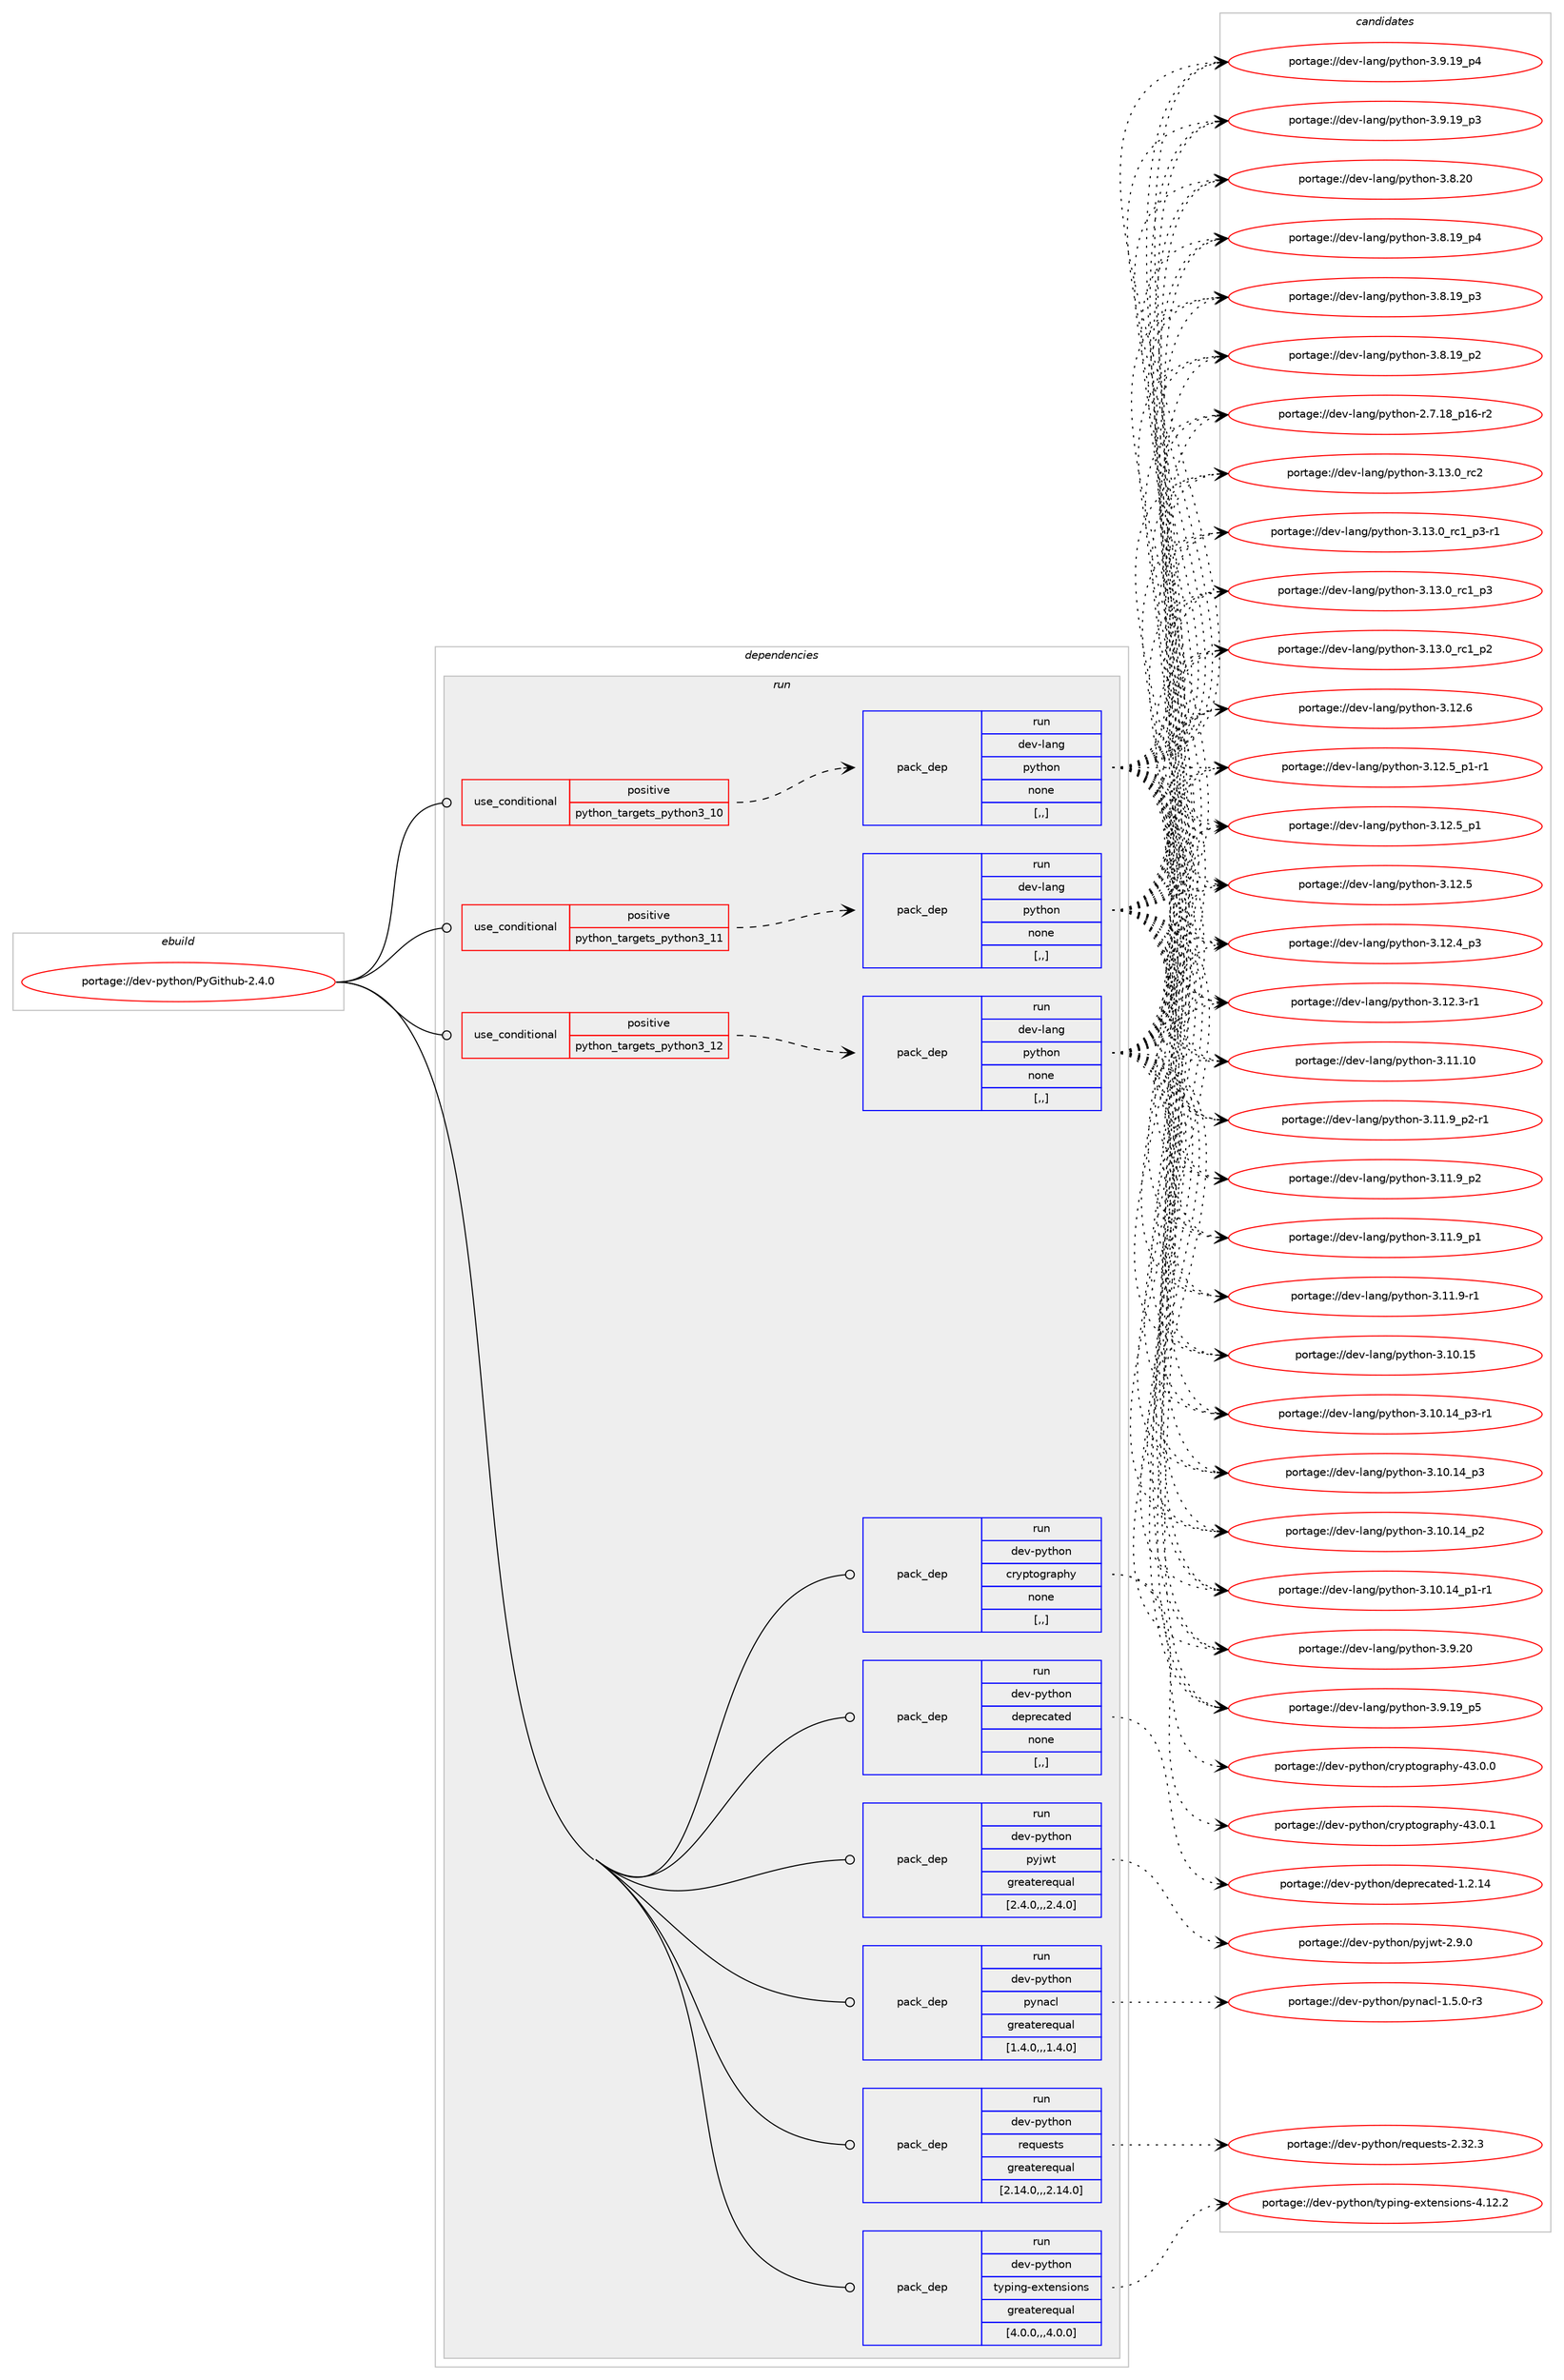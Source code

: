 digraph prolog {

# *************
# Graph options
# *************

newrank=true;
concentrate=true;
compound=true;
graph [rankdir=LR,fontname=Helvetica,fontsize=10,ranksep=1.5];#, ranksep=2.5, nodesep=0.2];
edge  [arrowhead=vee];
node  [fontname=Helvetica,fontsize=10];

# **********
# The ebuild
# **********

subgraph cluster_leftcol {
color=gray;
label=<<i>ebuild</i>>;
id [label="portage://dev-python/PyGithub-2.4.0", color=red, width=4, href="../dev-python/PyGithub-2.4.0.svg"];
}

# ****************
# The dependencies
# ****************

subgraph cluster_midcol {
color=gray;
label=<<i>dependencies</i>>;
subgraph cluster_compile {
fillcolor="#eeeeee";
style=filled;
label=<<i>compile</i>>;
}
subgraph cluster_compileandrun {
fillcolor="#eeeeee";
style=filled;
label=<<i>compile and run</i>>;
}
subgraph cluster_run {
fillcolor="#eeeeee";
style=filled;
label=<<i>run</i>>;
subgraph cond160764 {
dependency635182 [label=<<TABLE BORDER="0" CELLBORDER="1" CELLSPACING="0" CELLPADDING="4"><TR><TD ROWSPAN="3" CELLPADDING="10">use_conditional</TD></TR><TR><TD>positive</TD></TR><TR><TD>python_targets_python3_10</TD></TR></TABLE>>, shape=none, color=red];
subgraph pack469605 {
dependency635183 [label=<<TABLE BORDER="0" CELLBORDER="1" CELLSPACING="0" CELLPADDING="4" WIDTH="220"><TR><TD ROWSPAN="6" CELLPADDING="30">pack_dep</TD></TR><TR><TD WIDTH="110">run</TD></TR><TR><TD>dev-lang</TD></TR><TR><TD>python</TD></TR><TR><TD>none</TD></TR><TR><TD>[,,]</TD></TR></TABLE>>, shape=none, color=blue];
}
dependency635182:e -> dependency635183:w [weight=20,style="dashed",arrowhead="vee"];
}
id:e -> dependency635182:w [weight=20,style="solid",arrowhead="odot"];
subgraph cond160765 {
dependency635184 [label=<<TABLE BORDER="0" CELLBORDER="1" CELLSPACING="0" CELLPADDING="4"><TR><TD ROWSPAN="3" CELLPADDING="10">use_conditional</TD></TR><TR><TD>positive</TD></TR><TR><TD>python_targets_python3_11</TD></TR></TABLE>>, shape=none, color=red];
subgraph pack469606 {
dependency635185 [label=<<TABLE BORDER="0" CELLBORDER="1" CELLSPACING="0" CELLPADDING="4" WIDTH="220"><TR><TD ROWSPAN="6" CELLPADDING="30">pack_dep</TD></TR><TR><TD WIDTH="110">run</TD></TR><TR><TD>dev-lang</TD></TR><TR><TD>python</TD></TR><TR><TD>none</TD></TR><TR><TD>[,,]</TD></TR></TABLE>>, shape=none, color=blue];
}
dependency635184:e -> dependency635185:w [weight=20,style="dashed",arrowhead="vee"];
}
id:e -> dependency635184:w [weight=20,style="solid",arrowhead="odot"];
subgraph cond160766 {
dependency635186 [label=<<TABLE BORDER="0" CELLBORDER="1" CELLSPACING="0" CELLPADDING="4"><TR><TD ROWSPAN="3" CELLPADDING="10">use_conditional</TD></TR><TR><TD>positive</TD></TR><TR><TD>python_targets_python3_12</TD></TR></TABLE>>, shape=none, color=red];
subgraph pack469607 {
dependency635187 [label=<<TABLE BORDER="0" CELLBORDER="1" CELLSPACING="0" CELLPADDING="4" WIDTH="220"><TR><TD ROWSPAN="6" CELLPADDING="30">pack_dep</TD></TR><TR><TD WIDTH="110">run</TD></TR><TR><TD>dev-lang</TD></TR><TR><TD>python</TD></TR><TR><TD>none</TD></TR><TR><TD>[,,]</TD></TR></TABLE>>, shape=none, color=blue];
}
dependency635186:e -> dependency635187:w [weight=20,style="dashed",arrowhead="vee"];
}
id:e -> dependency635186:w [weight=20,style="solid",arrowhead="odot"];
subgraph pack469608 {
dependency635188 [label=<<TABLE BORDER="0" CELLBORDER="1" CELLSPACING="0" CELLPADDING="4" WIDTH="220"><TR><TD ROWSPAN="6" CELLPADDING="30">pack_dep</TD></TR><TR><TD WIDTH="110">run</TD></TR><TR><TD>dev-python</TD></TR><TR><TD>cryptography</TD></TR><TR><TD>none</TD></TR><TR><TD>[,,]</TD></TR></TABLE>>, shape=none, color=blue];
}
id:e -> dependency635188:w [weight=20,style="solid",arrowhead="odot"];
subgraph pack469609 {
dependency635189 [label=<<TABLE BORDER="0" CELLBORDER="1" CELLSPACING="0" CELLPADDING="4" WIDTH="220"><TR><TD ROWSPAN="6" CELLPADDING="30">pack_dep</TD></TR><TR><TD WIDTH="110">run</TD></TR><TR><TD>dev-python</TD></TR><TR><TD>deprecated</TD></TR><TR><TD>none</TD></TR><TR><TD>[,,]</TD></TR></TABLE>>, shape=none, color=blue];
}
id:e -> dependency635189:w [weight=20,style="solid",arrowhead="odot"];
subgraph pack469610 {
dependency635190 [label=<<TABLE BORDER="0" CELLBORDER="1" CELLSPACING="0" CELLPADDING="4" WIDTH="220"><TR><TD ROWSPAN="6" CELLPADDING="30">pack_dep</TD></TR><TR><TD WIDTH="110">run</TD></TR><TR><TD>dev-python</TD></TR><TR><TD>pyjwt</TD></TR><TR><TD>greaterequal</TD></TR><TR><TD>[2.4.0,,,2.4.0]</TD></TR></TABLE>>, shape=none, color=blue];
}
id:e -> dependency635190:w [weight=20,style="solid",arrowhead="odot"];
subgraph pack469611 {
dependency635191 [label=<<TABLE BORDER="0" CELLBORDER="1" CELLSPACING="0" CELLPADDING="4" WIDTH="220"><TR><TD ROWSPAN="6" CELLPADDING="30">pack_dep</TD></TR><TR><TD WIDTH="110">run</TD></TR><TR><TD>dev-python</TD></TR><TR><TD>pynacl</TD></TR><TR><TD>greaterequal</TD></TR><TR><TD>[1.4.0,,,1.4.0]</TD></TR></TABLE>>, shape=none, color=blue];
}
id:e -> dependency635191:w [weight=20,style="solid",arrowhead="odot"];
subgraph pack469612 {
dependency635192 [label=<<TABLE BORDER="0" CELLBORDER="1" CELLSPACING="0" CELLPADDING="4" WIDTH="220"><TR><TD ROWSPAN="6" CELLPADDING="30">pack_dep</TD></TR><TR><TD WIDTH="110">run</TD></TR><TR><TD>dev-python</TD></TR><TR><TD>requests</TD></TR><TR><TD>greaterequal</TD></TR><TR><TD>[2.14.0,,,2.14.0]</TD></TR></TABLE>>, shape=none, color=blue];
}
id:e -> dependency635192:w [weight=20,style="solid",arrowhead="odot"];
subgraph pack469613 {
dependency635193 [label=<<TABLE BORDER="0" CELLBORDER="1" CELLSPACING="0" CELLPADDING="4" WIDTH="220"><TR><TD ROWSPAN="6" CELLPADDING="30">pack_dep</TD></TR><TR><TD WIDTH="110">run</TD></TR><TR><TD>dev-python</TD></TR><TR><TD>typing-extensions</TD></TR><TR><TD>greaterequal</TD></TR><TR><TD>[4.0.0,,,4.0.0]</TD></TR></TABLE>>, shape=none, color=blue];
}
id:e -> dependency635193:w [weight=20,style="solid",arrowhead="odot"];
}
}

# **************
# The candidates
# **************

subgraph cluster_choices {
rank=same;
color=gray;
label=<<i>candidates</i>>;

subgraph choice469605 {
color=black;
nodesep=1;
choice10010111845108971101034711212111610411111045514649514648951149950 [label="portage://dev-lang/python-3.13.0_rc2", color=red, width=4,href="../dev-lang/python-3.13.0_rc2.svg"];
choice1001011184510897110103471121211161041111104551464951464895114994995112514511449 [label="portage://dev-lang/python-3.13.0_rc1_p3-r1", color=red, width=4,href="../dev-lang/python-3.13.0_rc1_p3-r1.svg"];
choice100101118451089711010347112121116104111110455146495146489511499499511251 [label="portage://dev-lang/python-3.13.0_rc1_p3", color=red, width=4,href="../dev-lang/python-3.13.0_rc1_p3.svg"];
choice100101118451089711010347112121116104111110455146495146489511499499511250 [label="portage://dev-lang/python-3.13.0_rc1_p2", color=red, width=4,href="../dev-lang/python-3.13.0_rc1_p2.svg"];
choice10010111845108971101034711212111610411111045514649504654 [label="portage://dev-lang/python-3.12.6", color=red, width=4,href="../dev-lang/python-3.12.6.svg"];
choice1001011184510897110103471121211161041111104551464950465395112494511449 [label="portage://dev-lang/python-3.12.5_p1-r1", color=red, width=4,href="../dev-lang/python-3.12.5_p1-r1.svg"];
choice100101118451089711010347112121116104111110455146495046539511249 [label="portage://dev-lang/python-3.12.5_p1", color=red, width=4,href="../dev-lang/python-3.12.5_p1.svg"];
choice10010111845108971101034711212111610411111045514649504653 [label="portage://dev-lang/python-3.12.5", color=red, width=4,href="../dev-lang/python-3.12.5.svg"];
choice100101118451089711010347112121116104111110455146495046529511251 [label="portage://dev-lang/python-3.12.4_p3", color=red, width=4,href="../dev-lang/python-3.12.4_p3.svg"];
choice100101118451089711010347112121116104111110455146495046514511449 [label="portage://dev-lang/python-3.12.3-r1", color=red, width=4,href="../dev-lang/python-3.12.3-r1.svg"];
choice1001011184510897110103471121211161041111104551464949464948 [label="portage://dev-lang/python-3.11.10", color=red, width=4,href="../dev-lang/python-3.11.10.svg"];
choice1001011184510897110103471121211161041111104551464949465795112504511449 [label="portage://dev-lang/python-3.11.9_p2-r1", color=red, width=4,href="../dev-lang/python-3.11.9_p2-r1.svg"];
choice100101118451089711010347112121116104111110455146494946579511250 [label="portage://dev-lang/python-3.11.9_p2", color=red, width=4,href="../dev-lang/python-3.11.9_p2.svg"];
choice100101118451089711010347112121116104111110455146494946579511249 [label="portage://dev-lang/python-3.11.9_p1", color=red, width=4,href="../dev-lang/python-3.11.9_p1.svg"];
choice100101118451089711010347112121116104111110455146494946574511449 [label="portage://dev-lang/python-3.11.9-r1", color=red, width=4,href="../dev-lang/python-3.11.9-r1.svg"];
choice1001011184510897110103471121211161041111104551464948464953 [label="portage://dev-lang/python-3.10.15", color=red, width=4,href="../dev-lang/python-3.10.15.svg"];
choice100101118451089711010347112121116104111110455146494846495295112514511449 [label="portage://dev-lang/python-3.10.14_p3-r1", color=red, width=4,href="../dev-lang/python-3.10.14_p3-r1.svg"];
choice10010111845108971101034711212111610411111045514649484649529511251 [label="portage://dev-lang/python-3.10.14_p3", color=red, width=4,href="../dev-lang/python-3.10.14_p3.svg"];
choice10010111845108971101034711212111610411111045514649484649529511250 [label="portage://dev-lang/python-3.10.14_p2", color=red, width=4,href="../dev-lang/python-3.10.14_p2.svg"];
choice100101118451089711010347112121116104111110455146494846495295112494511449 [label="portage://dev-lang/python-3.10.14_p1-r1", color=red, width=4,href="../dev-lang/python-3.10.14_p1-r1.svg"];
choice10010111845108971101034711212111610411111045514657465048 [label="portage://dev-lang/python-3.9.20", color=red, width=4,href="../dev-lang/python-3.9.20.svg"];
choice100101118451089711010347112121116104111110455146574649579511253 [label="portage://dev-lang/python-3.9.19_p5", color=red, width=4,href="../dev-lang/python-3.9.19_p5.svg"];
choice100101118451089711010347112121116104111110455146574649579511252 [label="portage://dev-lang/python-3.9.19_p4", color=red, width=4,href="../dev-lang/python-3.9.19_p4.svg"];
choice100101118451089711010347112121116104111110455146574649579511251 [label="portage://dev-lang/python-3.9.19_p3", color=red, width=4,href="../dev-lang/python-3.9.19_p3.svg"];
choice10010111845108971101034711212111610411111045514656465048 [label="portage://dev-lang/python-3.8.20", color=red, width=4,href="../dev-lang/python-3.8.20.svg"];
choice100101118451089711010347112121116104111110455146564649579511252 [label="portage://dev-lang/python-3.8.19_p4", color=red, width=4,href="../dev-lang/python-3.8.19_p4.svg"];
choice100101118451089711010347112121116104111110455146564649579511251 [label="portage://dev-lang/python-3.8.19_p3", color=red, width=4,href="../dev-lang/python-3.8.19_p3.svg"];
choice100101118451089711010347112121116104111110455146564649579511250 [label="portage://dev-lang/python-3.8.19_p2", color=red, width=4,href="../dev-lang/python-3.8.19_p2.svg"];
choice100101118451089711010347112121116104111110455046554649569511249544511450 [label="portage://dev-lang/python-2.7.18_p16-r2", color=red, width=4,href="../dev-lang/python-2.7.18_p16-r2.svg"];
dependency635183:e -> choice10010111845108971101034711212111610411111045514649514648951149950:w [style=dotted,weight="100"];
dependency635183:e -> choice1001011184510897110103471121211161041111104551464951464895114994995112514511449:w [style=dotted,weight="100"];
dependency635183:e -> choice100101118451089711010347112121116104111110455146495146489511499499511251:w [style=dotted,weight="100"];
dependency635183:e -> choice100101118451089711010347112121116104111110455146495146489511499499511250:w [style=dotted,weight="100"];
dependency635183:e -> choice10010111845108971101034711212111610411111045514649504654:w [style=dotted,weight="100"];
dependency635183:e -> choice1001011184510897110103471121211161041111104551464950465395112494511449:w [style=dotted,weight="100"];
dependency635183:e -> choice100101118451089711010347112121116104111110455146495046539511249:w [style=dotted,weight="100"];
dependency635183:e -> choice10010111845108971101034711212111610411111045514649504653:w [style=dotted,weight="100"];
dependency635183:e -> choice100101118451089711010347112121116104111110455146495046529511251:w [style=dotted,weight="100"];
dependency635183:e -> choice100101118451089711010347112121116104111110455146495046514511449:w [style=dotted,weight="100"];
dependency635183:e -> choice1001011184510897110103471121211161041111104551464949464948:w [style=dotted,weight="100"];
dependency635183:e -> choice1001011184510897110103471121211161041111104551464949465795112504511449:w [style=dotted,weight="100"];
dependency635183:e -> choice100101118451089711010347112121116104111110455146494946579511250:w [style=dotted,weight="100"];
dependency635183:e -> choice100101118451089711010347112121116104111110455146494946579511249:w [style=dotted,weight="100"];
dependency635183:e -> choice100101118451089711010347112121116104111110455146494946574511449:w [style=dotted,weight="100"];
dependency635183:e -> choice1001011184510897110103471121211161041111104551464948464953:w [style=dotted,weight="100"];
dependency635183:e -> choice100101118451089711010347112121116104111110455146494846495295112514511449:w [style=dotted,weight="100"];
dependency635183:e -> choice10010111845108971101034711212111610411111045514649484649529511251:w [style=dotted,weight="100"];
dependency635183:e -> choice10010111845108971101034711212111610411111045514649484649529511250:w [style=dotted,weight="100"];
dependency635183:e -> choice100101118451089711010347112121116104111110455146494846495295112494511449:w [style=dotted,weight="100"];
dependency635183:e -> choice10010111845108971101034711212111610411111045514657465048:w [style=dotted,weight="100"];
dependency635183:e -> choice100101118451089711010347112121116104111110455146574649579511253:w [style=dotted,weight="100"];
dependency635183:e -> choice100101118451089711010347112121116104111110455146574649579511252:w [style=dotted,weight="100"];
dependency635183:e -> choice100101118451089711010347112121116104111110455146574649579511251:w [style=dotted,weight="100"];
dependency635183:e -> choice10010111845108971101034711212111610411111045514656465048:w [style=dotted,weight="100"];
dependency635183:e -> choice100101118451089711010347112121116104111110455146564649579511252:w [style=dotted,weight="100"];
dependency635183:e -> choice100101118451089711010347112121116104111110455146564649579511251:w [style=dotted,weight="100"];
dependency635183:e -> choice100101118451089711010347112121116104111110455146564649579511250:w [style=dotted,weight="100"];
dependency635183:e -> choice100101118451089711010347112121116104111110455046554649569511249544511450:w [style=dotted,weight="100"];
}
subgraph choice469606 {
color=black;
nodesep=1;
choice10010111845108971101034711212111610411111045514649514648951149950 [label="portage://dev-lang/python-3.13.0_rc2", color=red, width=4,href="../dev-lang/python-3.13.0_rc2.svg"];
choice1001011184510897110103471121211161041111104551464951464895114994995112514511449 [label="portage://dev-lang/python-3.13.0_rc1_p3-r1", color=red, width=4,href="../dev-lang/python-3.13.0_rc1_p3-r1.svg"];
choice100101118451089711010347112121116104111110455146495146489511499499511251 [label="portage://dev-lang/python-3.13.0_rc1_p3", color=red, width=4,href="../dev-lang/python-3.13.0_rc1_p3.svg"];
choice100101118451089711010347112121116104111110455146495146489511499499511250 [label="portage://dev-lang/python-3.13.0_rc1_p2", color=red, width=4,href="../dev-lang/python-3.13.0_rc1_p2.svg"];
choice10010111845108971101034711212111610411111045514649504654 [label="portage://dev-lang/python-3.12.6", color=red, width=4,href="../dev-lang/python-3.12.6.svg"];
choice1001011184510897110103471121211161041111104551464950465395112494511449 [label="portage://dev-lang/python-3.12.5_p1-r1", color=red, width=4,href="../dev-lang/python-3.12.5_p1-r1.svg"];
choice100101118451089711010347112121116104111110455146495046539511249 [label="portage://dev-lang/python-3.12.5_p1", color=red, width=4,href="../dev-lang/python-3.12.5_p1.svg"];
choice10010111845108971101034711212111610411111045514649504653 [label="portage://dev-lang/python-3.12.5", color=red, width=4,href="../dev-lang/python-3.12.5.svg"];
choice100101118451089711010347112121116104111110455146495046529511251 [label="portage://dev-lang/python-3.12.4_p3", color=red, width=4,href="../dev-lang/python-3.12.4_p3.svg"];
choice100101118451089711010347112121116104111110455146495046514511449 [label="portage://dev-lang/python-3.12.3-r1", color=red, width=4,href="../dev-lang/python-3.12.3-r1.svg"];
choice1001011184510897110103471121211161041111104551464949464948 [label="portage://dev-lang/python-3.11.10", color=red, width=4,href="../dev-lang/python-3.11.10.svg"];
choice1001011184510897110103471121211161041111104551464949465795112504511449 [label="portage://dev-lang/python-3.11.9_p2-r1", color=red, width=4,href="../dev-lang/python-3.11.9_p2-r1.svg"];
choice100101118451089711010347112121116104111110455146494946579511250 [label="portage://dev-lang/python-3.11.9_p2", color=red, width=4,href="../dev-lang/python-3.11.9_p2.svg"];
choice100101118451089711010347112121116104111110455146494946579511249 [label="portage://dev-lang/python-3.11.9_p1", color=red, width=4,href="../dev-lang/python-3.11.9_p1.svg"];
choice100101118451089711010347112121116104111110455146494946574511449 [label="portage://dev-lang/python-3.11.9-r1", color=red, width=4,href="../dev-lang/python-3.11.9-r1.svg"];
choice1001011184510897110103471121211161041111104551464948464953 [label="portage://dev-lang/python-3.10.15", color=red, width=4,href="../dev-lang/python-3.10.15.svg"];
choice100101118451089711010347112121116104111110455146494846495295112514511449 [label="portage://dev-lang/python-3.10.14_p3-r1", color=red, width=4,href="../dev-lang/python-3.10.14_p3-r1.svg"];
choice10010111845108971101034711212111610411111045514649484649529511251 [label="portage://dev-lang/python-3.10.14_p3", color=red, width=4,href="../dev-lang/python-3.10.14_p3.svg"];
choice10010111845108971101034711212111610411111045514649484649529511250 [label="portage://dev-lang/python-3.10.14_p2", color=red, width=4,href="../dev-lang/python-3.10.14_p2.svg"];
choice100101118451089711010347112121116104111110455146494846495295112494511449 [label="portage://dev-lang/python-3.10.14_p1-r1", color=red, width=4,href="../dev-lang/python-3.10.14_p1-r1.svg"];
choice10010111845108971101034711212111610411111045514657465048 [label="portage://dev-lang/python-3.9.20", color=red, width=4,href="../dev-lang/python-3.9.20.svg"];
choice100101118451089711010347112121116104111110455146574649579511253 [label="portage://dev-lang/python-3.9.19_p5", color=red, width=4,href="../dev-lang/python-3.9.19_p5.svg"];
choice100101118451089711010347112121116104111110455146574649579511252 [label="portage://dev-lang/python-3.9.19_p4", color=red, width=4,href="../dev-lang/python-3.9.19_p4.svg"];
choice100101118451089711010347112121116104111110455146574649579511251 [label="portage://dev-lang/python-3.9.19_p3", color=red, width=4,href="../dev-lang/python-3.9.19_p3.svg"];
choice10010111845108971101034711212111610411111045514656465048 [label="portage://dev-lang/python-3.8.20", color=red, width=4,href="../dev-lang/python-3.8.20.svg"];
choice100101118451089711010347112121116104111110455146564649579511252 [label="portage://dev-lang/python-3.8.19_p4", color=red, width=4,href="../dev-lang/python-3.8.19_p4.svg"];
choice100101118451089711010347112121116104111110455146564649579511251 [label="portage://dev-lang/python-3.8.19_p3", color=red, width=4,href="../dev-lang/python-3.8.19_p3.svg"];
choice100101118451089711010347112121116104111110455146564649579511250 [label="portage://dev-lang/python-3.8.19_p2", color=red, width=4,href="../dev-lang/python-3.8.19_p2.svg"];
choice100101118451089711010347112121116104111110455046554649569511249544511450 [label="portage://dev-lang/python-2.7.18_p16-r2", color=red, width=4,href="../dev-lang/python-2.7.18_p16-r2.svg"];
dependency635185:e -> choice10010111845108971101034711212111610411111045514649514648951149950:w [style=dotted,weight="100"];
dependency635185:e -> choice1001011184510897110103471121211161041111104551464951464895114994995112514511449:w [style=dotted,weight="100"];
dependency635185:e -> choice100101118451089711010347112121116104111110455146495146489511499499511251:w [style=dotted,weight="100"];
dependency635185:e -> choice100101118451089711010347112121116104111110455146495146489511499499511250:w [style=dotted,weight="100"];
dependency635185:e -> choice10010111845108971101034711212111610411111045514649504654:w [style=dotted,weight="100"];
dependency635185:e -> choice1001011184510897110103471121211161041111104551464950465395112494511449:w [style=dotted,weight="100"];
dependency635185:e -> choice100101118451089711010347112121116104111110455146495046539511249:w [style=dotted,weight="100"];
dependency635185:e -> choice10010111845108971101034711212111610411111045514649504653:w [style=dotted,weight="100"];
dependency635185:e -> choice100101118451089711010347112121116104111110455146495046529511251:w [style=dotted,weight="100"];
dependency635185:e -> choice100101118451089711010347112121116104111110455146495046514511449:w [style=dotted,weight="100"];
dependency635185:e -> choice1001011184510897110103471121211161041111104551464949464948:w [style=dotted,weight="100"];
dependency635185:e -> choice1001011184510897110103471121211161041111104551464949465795112504511449:w [style=dotted,weight="100"];
dependency635185:e -> choice100101118451089711010347112121116104111110455146494946579511250:w [style=dotted,weight="100"];
dependency635185:e -> choice100101118451089711010347112121116104111110455146494946579511249:w [style=dotted,weight="100"];
dependency635185:e -> choice100101118451089711010347112121116104111110455146494946574511449:w [style=dotted,weight="100"];
dependency635185:e -> choice1001011184510897110103471121211161041111104551464948464953:w [style=dotted,weight="100"];
dependency635185:e -> choice100101118451089711010347112121116104111110455146494846495295112514511449:w [style=dotted,weight="100"];
dependency635185:e -> choice10010111845108971101034711212111610411111045514649484649529511251:w [style=dotted,weight="100"];
dependency635185:e -> choice10010111845108971101034711212111610411111045514649484649529511250:w [style=dotted,weight="100"];
dependency635185:e -> choice100101118451089711010347112121116104111110455146494846495295112494511449:w [style=dotted,weight="100"];
dependency635185:e -> choice10010111845108971101034711212111610411111045514657465048:w [style=dotted,weight="100"];
dependency635185:e -> choice100101118451089711010347112121116104111110455146574649579511253:w [style=dotted,weight="100"];
dependency635185:e -> choice100101118451089711010347112121116104111110455146574649579511252:w [style=dotted,weight="100"];
dependency635185:e -> choice100101118451089711010347112121116104111110455146574649579511251:w [style=dotted,weight="100"];
dependency635185:e -> choice10010111845108971101034711212111610411111045514656465048:w [style=dotted,weight="100"];
dependency635185:e -> choice100101118451089711010347112121116104111110455146564649579511252:w [style=dotted,weight="100"];
dependency635185:e -> choice100101118451089711010347112121116104111110455146564649579511251:w [style=dotted,weight="100"];
dependency635185:e -> choice100101118451089711010347112121116104111110455146564649579511250:w [style=dotted,weight="100"];
dependency635185:e -> choice100101118451089711010347112121116104111110455046554649569511249544511450:w [style=dotted,weight="100"];
}
subgraph choice469607 {
color=black;
nodesep=1;
choice10010111845108971101034711212111610411111045514649514648951149950 [label="portage://dev-lang/python-3.13.0_rc2", color=red, width=4,href="../dev-lang/python-3.13.0_rc2.svg"];
choice1001011184510897110103471121211161041111104551464951464895114994995112514511449 [label="portage://dev-lang/python-3.13.0_rc1_p3-r1", color=red, width=4,href="../dev-lang/python-3.13.0_rc1_p3-r1.svg"];
choice100101118451089711010347112121116104111110455146495146489511499499511251 [label="portage://dev-lang/python-3.13.0_rc1_p3", color=red, width=4,href="../dev-lang/python-3.13.0_rc1_p3.svg"];
choice100101118451089711010347112121116104111110455146495146489511499499511250 [label="portage://dev-lang/python-3.13.0_rc1_p2", color=red, width=4,href="../dev-lang/python-3.13.0_rc1_p2.svg"];
choice10010111845108971101034711212111610411111045514649504654 [label="portage://dev-lang/python-3.12.6", color=red, width=4,href="../dev-lang/python-3.12.6.svg"];
choice1001011184510897110103471121211161041111104551464950465395112494511449 [label="portage://dev-lang/python-3.12.5_p1-r1", color=red, width=4,href="../dev-lang/python-3.12.5_p1-r1.svg"];
choice100101118451089711010347112121116104111110455146495046539511249 [label="portage://dev-lang/python-3.12.5_p1", color=red, width=4,href="../dev-lang/python-3.12.5_p1.svg"];
choice10010111845108971101034711212111610411111045514649504653 [label="portage://dev-lang/python-3.12.5", color=red, width=4,href="../dev-lang/python-3.12.5.svg"];
choice100101118451089711010347112121116104111110455146495046529511251 [label="portage://dev-lang/python-3.12.4_p3", color=red, width=4,href="../dev-lang/python-3.12.4_p3.svg"];
choice100101118451089711010347112121116104111110455146495046514511449 [label="portage://dev-lang/python-3.12.3-r1", color=red, width=4,href="../dev-lang/python-3.12.3-r1.svg"];
choice1001011184510897110103471121211161041111104551464949464948 [label="portage://dev-lang/python-3.11.10", color=red, width=4,href="../dev-lang/python-3.11.10.svg"];
choice1001011184510897110103471121211161041111104551464949465795112504511449 [label="portage://dev-lang/python-3.11.9_p2-r1", color=red, width=4,href="../dev-lang/python-3.11.9_p2-r1.svg"];
choice100101118451089711010347112121116104111110455146494946579511250 [label="portage://dev-lang/python-3.11.9_p2", color=red, width=4,href="../dev-lang/python-3.11.9_p2.svg"];
choice100101118451089711010347112121116104111110455146494946579511249 [label="portage://dev-lang/python-3.11.9_p1", color=red, width=4,href="../dev-lang/python-3.11.9_p1.svg"];
choice100101118451089711010347112121116104111110455146494946574511449 [label="portage://dev-lang/python-3.11.9-r1", color=red, width=4,href="../dev-lang/python-3.11.9-r1.svg"];
choice1001011184510897110103471121211161041111104551464948464953 [label="portage://dev-lang/python-3.10.15", color=red, width=4,href="../dev-lang/python-3.10.15.svg"];
choice100101118451089711010347112121116104111110455146494846495295112514511449 [label="portage://dev-lang/python-3.10.14_p3-r1", color=red, width=4,href="../dev-lang/python-3.10.14_p3-r1.svg"];
choice10010111845108971101034711212111610411111045514649484649529511251 [label="portage://dev-lang/python-3.10.14_p3", color=red, width=4,href="../dev-lang/python-3.10.14_p3.svg"];
choice10010111845108971101034711212111610411111045514649484649529511250 [label="portage://dev-lang/python-3.10.14_p2", color=red, width=4,href="../dev-lang/python-3.10.14_p2.svg"];
choice100101118451089711010347112121116104111110455146494846495295112494511449 [label="portage://dev-lang/python-3.10.14_p1-r1", color=red, width=4,href="../dev-lang/python-3.10.14_p1-r1.svg"];
choice10010111845108971101034711212111610411111045514657465048 [label="portage://dev-lang/python-3.9.20", color=red, width=4,href="../dev-lang/python-3.9.20.svg"];
choice100101118451089711010347112121116104111110455146574649579511253 [label="portage://dev-lang/python-3.9.19_p5", color=red, width=4,href="../dev-lang/python-3.9.19_p5.svg"];
choice100101118451089711010347112121116104111110455146574649579511252 [label="portage://dev-lang/python-3.9.19_p4", color=red, width=4,href="../dev-lang/python-3.9.19_p4.svg"];
choice100101118451089711010347112121116104111110455146574649579511251 [label="portage://dev-lang/python-3.9.19_p3", color=red, width=4,href="../dev-lang/python-3.9.19_p3.svg"];
choice10010111845108971101034711212111610411111045514656465048 [label="portage://dev-lang/python-3.8.20", color=red, width=4,href="../dev-lang/python-3.8.20.svg"];
choice100101118451089711010347112121116104111110455146564649579511252 [label="portage://dev-lang/python-3.8.19_p4", color=red, width=4,href="../dev-lang/python-3.8.19_p4.svg"];
choice100101118451089711010347112121116104111110455146564649579511251 [label="portage://dev-lang/python-3.8.19_p3", color=red, width=4,href="../dev-lang/python-3.8.19_p3.svg"];
choice100101118451089711010347112121116104111110455146564649579511250 [label="portage://dev-lang/python-3.8.19_p2", color=red, width=4,href="../dev-lang/python-3.8.19_p2.svg"];
choice100101118451089711010347112121116104111110455046554649569511249544511450 [label="portage://dev-lang/python-2.7.18_p16-r2", color=red, width=4,href="../dev-lang/python-2.7.18_p16-r2.svg"];
dependency635187:e -> choice10010111845108971101034711212111610411111045514649514648951149950:w [style=dotted,weight="100"];
dependency635187:e -> choice1001011184510897110103471121211161041111104551464951464895114994995112514511449:w [style=dotted,weight="100"];
dependency635187:e -> choice100101118451089711010347112121116104111110455146495146489511499499511251:w [style=dotted,weight="100"];
dependency635187:e -> choice100101118451089711010347112121116104111110455146495146489511499499511250:w [style=dotted,weight="100"];
dependency635187:e -> choice10010111845108971101034711212111610411111045514649504654:w [style=dotted,weight="100"];
dependency635187:e -> choice1001011184510897110103471121211161041111104551464950465395112494511449:w [style=dotted,weight="100"];
dependency635187:e -> choice100101118451089711010347112121116104111110455146495046539511249:w [style=dotted,weight="100"];
dependency635187:e -> choice10010111845108971101034711212111610411111045514649504653:w [style=dotted,weight="100"];
dependency635187:e -> choice100101118451089711010347112121116104111110455146495046529511251:w [style=dotted,weight="100"];
dependency635187:e -> choice100101118451089711010347112121116104111110455146495046514511449:w [style=dotted,weight="100"];
dependency635187:e -> choice1001011184510897110103471121211161041111104551464949464948:w [style=dotted,weight="100"];
dependency635187:e -> choice1001011184510897110103471121211161041111104551464949465795112504511449:w [style=dotted,weight="100"];
dependency635187:e -> choice100101118451089711010347112121116104111110455146494946579511250:w [style=dotted,weight="100"];
dependency635187:e -> choice100101118451089711010347112121116104111110455146494946579511249:w [style=dotted,weight="100"];
dependency635187:e -> choice100101118451089711010347112121116104111110455146494946574511449:w [style=dotted,weight="100"];
dependency635187:e -> choice1001011184510897110103471121211161041111104551464948464953:w [style=dotted,weight="100"];
dependency635187:e -> choice100101118451089711010347112121116104111110455146494846495295112514511449:w [style=dotted,weight="100"];
dependency635187:e -> choice10010111845108971101034711212111610411111045514649484649529511251:w [style=dotted,weight="100"];
dependency635187:e -> choice10010111845108971101034711212111610411111045514649484649529511250:w [style=dotted,weight="100"];
dependency635187:e -> choice100101118451089711010347112121116104111110455146494846495295112494511449:w [style=dotted,weight="100"];
dependency635187:e -> choice10010111845108971101034711212111610411111045514657465048:w [style=dotted,weight="100"];
dependency635187:e -> choice100101118451089711010347112121116104111110455146574649579511253:w [style=dotted,weight="100"];
dependency635187:e -> choice100101118451089711010347112121116104111110455146574649579511252:w [style=dotted,weight="100"];
dependency635187:e -> choice100101118451089711010347112121116104111110455146574649579511251:w [style=dotted,weight="100"];
dependency635187:e -> choice10010111845108971101034711212111610411111045514656465048:w [style=dotted,weight="100"];
dependency635187:e -> choice100101118451089711010347112121116104111110455146564649579511252:w [style=dotted,weight="100"];
dependency635187:e -> choice100101118451089711010347112121116104111110455146564649579511251:w [style=dotted,weight="100"];
dependency635187:e -> choice100101118451089711010347112121116104111110455146564649579511250:w [style=dotted,weight="100"];
dependency635187:e -> choice100101118451089711010347112121116104111110455046554649569511249544511450:w [style=dotted,weight="100"];
}
subgraph choice469608 {
color=black;
nodesep=1;
choice1001011184511212111610411111047991141211121161111031149711210412145525146484649 [label="portage://dev-python/cryptography-43.0.1", color=red, width=4,href="../dev-python/cryptography-43.0.1.svg"];
choice1001011184511212111610411111047991141211121161111031149711210412145525146484648 [label="portage://dev-python/cryptography-43.0.0", color=red, width=4,href="../dev-python/cryptography-43.0.0.svg"];
dependency635188:e -> choice1001011184511212111610411111047991141211121161111031149711210412145525146484649:w [style=dotted,weight="100"];
dependency635188:e -> choice1001011184511212111610411111047991141211121161111031149711210412145525146484648:w [style=dotted,weight="100"];
}
subgraph choice469609 {
color=black;
nodesep=1;
choice1001011184511212111610411111047100101112114101999711610110045494650464952 [label="portage://dev-python/deprecated-1.2.14", color=red, width=4,href="../dev-python/deprecated-1.2.14.svg"];
dependency635189:e -> choice1001011184511212111610411111047100101112114101999711610110045494650464952:w [style=dotted,weight="100"];
}
subgraph choice469610 {
color=black;
nodesep=1;
choice1001011184511212111610411111047112121106119116455046574648 [label="portage://dev-python/pyjwt-2.9.0", color=red, width=4,href="../dev-python/pyjwt-2.9.0.svg"];
dependency635190:e -> choice1001011184511212111610411111047112121106119116455046574648:w [style=dotted,weight="100"];
}
subgraph choice469611 {
color=black;
nodesep=1;
choice100101118451121211161041111104711212111097991084549465346484511451 [label="portage://dev-python/pynacl-1.5.0-r3", color=red, width=4,href="../dev-python/pynacl-1.5.0-r3.svg"];
dependency635191:e -> choice100101118451121211161041111104711212111097991084549465346484511451:w [style=dotted,weight="100"];
}
subgraph choice469612 {
color=black;
nodesep=1;
choice100101118451121211161041111104711410111311710111511611545504651504651 [label="portage://dev-python/requests-2.32.3", color=red, width=4,href="../dev-python/requests-2.32.3.svg"];
dependency635192:e -> choice100101118451121211161041111104711410111311710111511611545504651504651:w [style=dotted,weight="100"];
}
subgraph choice469613 {
color=black;
nodesep=1;
choice10010111845112121116104111110471161211121051101034510112011610111011510511111011545524649504650 [label="portage://dev-python/typing-extensions-4.12.2", color=red, width=4,href="../dev-python/typing-extensions-4.12.2.svg"];
dependency635193:e -> choice10010111845112121116104111110471161211121051101034510112011610111011510511111011545524649504650:w [style=dotted,weight="100"];
}
}

}
